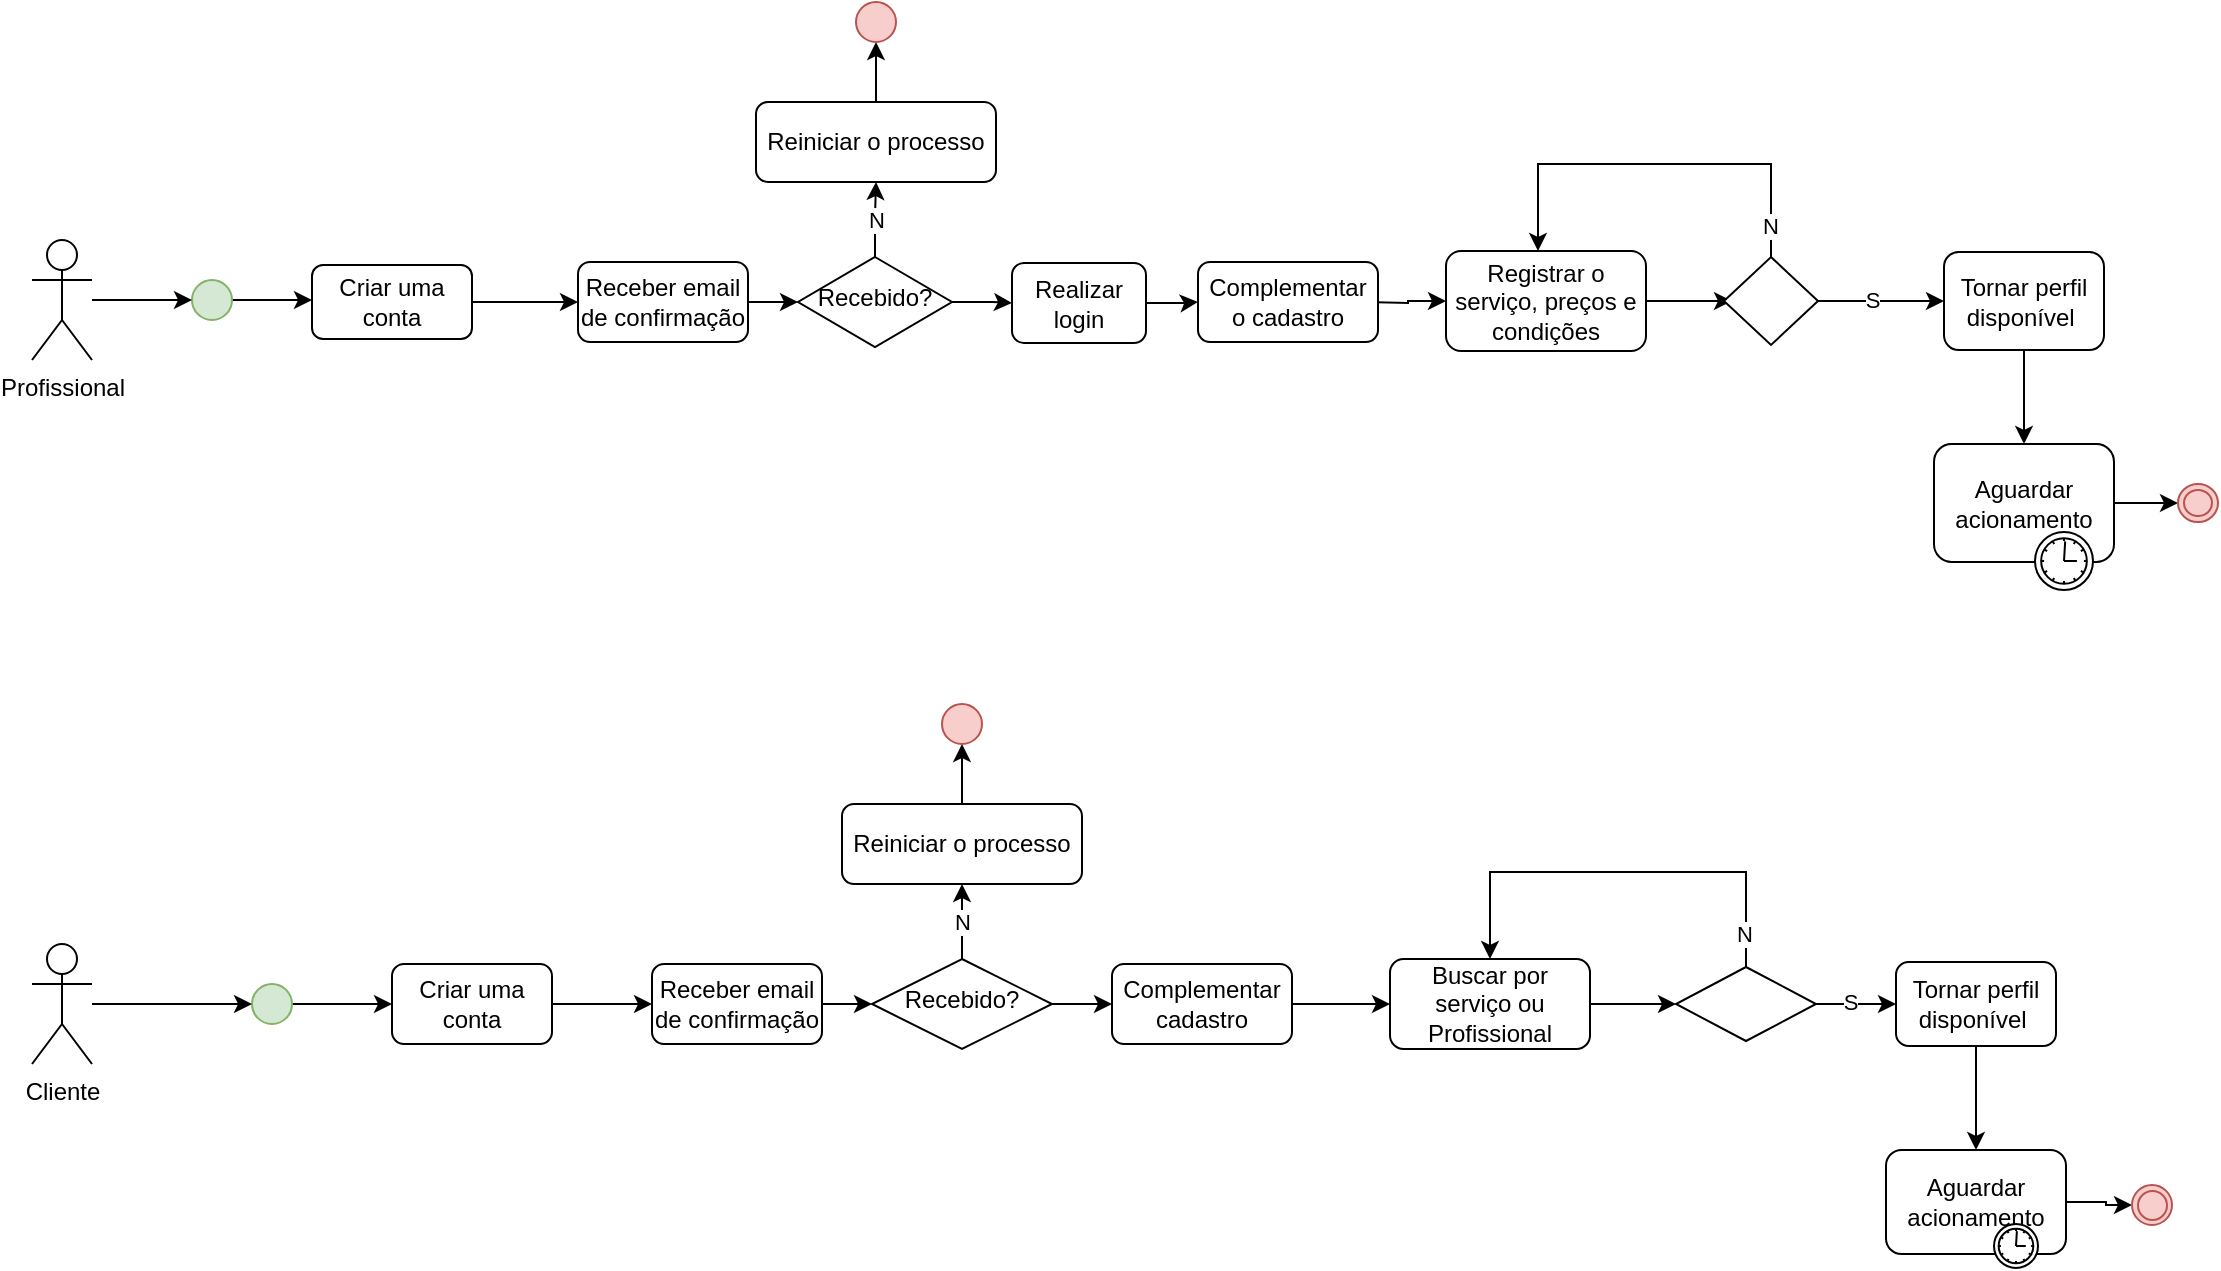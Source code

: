 <mxfile version="13.3.0" type="github">
  <diagram id="C5RBs43oDa-KdzZeNtuy" name="Page-1">
    <mxGraphModel dx="901" dy="591" grid="1" gridSize="10" guides="1" tooltips="1" connect="1" arrows="1" fold="1" page="1" pageScale="1" pageWidth="1169" pageHeight="827" math="0" shadow="0">
      <root>
        <mxCell id="WIyWlLk6GJQsqaUBKTNV-0" />
        <mxCell id="WIyWlLk6GJQsqaUBKTNV-1" parent="WIyWlLk6GJQsqaUBKTNV-0" />
        <mxCell id="e46Xfpyiww3-5HaC5yhw-13" style="edgeStyle=orthogonalEdgeStyle;rounded=0;orthogonalLoop=1;jettySize=auto;html=1;entryX=0;entryY=0.5;entryDx=0;entryDy=0;" edge="1" parent="WIyWlLk6GJQsqaUBKTNV-1" source="WIyWlLk6GJQsqaUBKTNV-3" target="WIyWlLk6GJQsqaUBKTNV-11">
          <mxGeometry relative="1" as="geometry" />
        </mxCell>
        <mxCell id="WIyWlLk6GJQsqaUBKTNV-3" value="Criar uma conta" style="rounded=1;whiteSpace=wrap;html=1;fontSize=12;glass=0;strokeWidth=1;shadow=0;" parent="WIyWlLk6GJQsqaUBKTNV-1" vertex="1">
          <mxGeometry x="180" y="140.5" width="80" height="37" as="geometry" />
        </mxCell>
        <mxCell id="e46Xfpyiww3-5HaC5yhw-6" value="N" style="edgeStyle=orthogonalEdgeStyle;rounded=0;orthogonalLoop=1;jettySize=auto;html=1;" edge="1" parent="WIyWlLk6GJQsqaUBKTNV-1" source="WIyWlLk6GJQsqaUBKTNV-6" target="WIyWlLk6GJQsqaUBKTNV-7">
          <mxGeometry relative="1" as="geometry" />
        </mxCell>
        <mxCell id="e46Xfpyiww3-5HaC5yhw-85" style="edgeStyle=orthogonalEdgeStyle;rounded=0;orthogonalLoop=1;jettySize=auto;html=1;" edge="1" parent="WIyWlLk6GJQsqaUBKTNV-1" source="WIyWlLk6GJQsqaUBKTNV-6" target="e46Xfpyiww3-5HaC5yhw-79">
          <mxGeometry relative="1" as="geometry" />
        </mxCell>
        <mxCell id="WIyWlLk6GJQsqaUBKTNV-6" value="Recebido?" style="rhombus;whiteSpace=wrap;html=1;shadow=0;fontFamily=Helvetica;fontSize=12;align=center;strokeWidth=1;spacing=6;spacingTop=-4;" parent="WIyWlLk6GJQsqaUBKTNV-1" vertex="1">
          <mxGeometry x="423" y="136.5" width="77" height="45" as="geometry" />
        </mxCell>
        <mxCell id="e46Xfpyiww3-5HaC5yhw-12" style="edgeStyle=orthogonalEdgeStyle;rounded=0;orthogonalLoop=1;jettySize=auto;html=1;" edge="1" parent="WIyWlLk6GJQsqaUBKTNV-1" source="WIyWlLk6GJQsqaUBKTNV-7" target="e46Xfpyiww3-5HaC5yhw-11">
          <mxGeometry relative="1" as="geometry" />
        </mxCell>
        <mxCell id="WIyWlLk6GJQsqaUBKTNV-7" value="Reiniciar o processo" style="rounded=1;whiteSpace=wrap;html=1;fontSize=12;glass=0;strokeWidth=1;shadow=0;" parent="WIyWlLk6GJQsqaUBKTNV-1" vertex="1">
          <mxGeometry x="402" y="59" width="120" height="40" as="geometry" />
        </mxCell>
        <mxCell id="e46Xfpyiww3-5HaC5yhw-14" style="edgeStyle=orthogonalEdgeStyle;rounded=0;orthogonalLoop=1;jettySize=auto;html=1;entryX=0;entryY=0.5;entryDx=0;entryDy=0;" edge="1" parent="WIyWlLk6GJQsqaUBKTNV-1" source="WIyWlLk6GJQsqaUBKTNV-11" target="WIyWlLk6GJQsqaUBKTNV-6">
          <mxGeometry relative="1" as="geometry" />
        </mxCell>
        <mxCell id="WIyWlLk6GJQsqaUBKTNV-11" value="Receber email de confirmação" style="rounded=1;whiteSpace=wrap;html=1;fontSize=12;glass=0;strokeWidth=1;shadow=0;" parent="WIyWlLk6GJQsqaUBKTNV-1" vertex="1">
          <mxGeometry x="313" y="139" width="85" height="40" as="geometry" />
        </mxCell>
        <mxCell id="e46Xfpyiww3-5HaC5yhw-9" style="edgeStyle=orthogonalEdgeStyle;rounded=0;orthogonalLoop=1;jettySize=auto;html=1;entryX=0;entryY=0.5;entryDx=0;entryDy=0;" edge="1" parent="WIyWlLk6GJQsqaUBKTNV-1" target="e46Xfpyiww3-5HaC5yhw-8">
          <mxGeometry relative="1" as="geometry">
            <mxPoint x="707" y="159.0" as="sourcePoint" />
          </mxGeometry>
        </mxCell>
        <mxCell id="WIyWlLk6GJQsqaUBKTNV-12" value="Complementar o cadastro" style="rounded=1;whiteSpace=wrap;html=1;fontSize=12;glass=0;strokeWidth=1;shadow=0;" parent="WIyWlLk6GJQsqaUBKTNV-1" vertex="1">
          <mxGeometry x="623" y="139" width="90" height="40" as="geometry" />
        </mxCell>
        <mxCell id="e46Xfpyiww3-5HaC5yhw-1" style="edgeStyle=orthogonalEdgeStyle;rounded=0;orthogonalLoop=1;jettySize=auto;html=1;" edge="1" parent="WIyWlLk6GJQsqaUBKTNV-1" source="e46Xfpyiww3-5HaC5yhw-0">
          <mxGeometry relative="1" as="geometry">
            <mxPoint x="180" y="158" as="targetPoint" />
          </mxGeometry>
        </mxCell>
        <mxCell id="e46Xfpyiww3-5HaC5yhw-0" value="" style="ellipse;whiteSpace=wrap;html=1;aspect=fixed;fillColor=#d5e8d4;strokeColor=#82b366;" vertex="1" parent="WIyWlLk6GJQsqaUBKTNV-1">
          <mxGeometry x="120" y="148" width="20" height="20" as="geometry" />
        </mxCell>
        <mxCell id="e46Xfpyiww3-5HaC5yhw-3" style="edgeStyle=orthogonalEdgeStyle;rounded=0;orthogonalLoop=1;jettySize=auto;html=1;" edge="1" parent="WIyWlLk6GJQsqaUBKTNV-1" source="e46Xfpyiww3-5HaC5yhw-2" target="e46Xfpyiww3-5HaC5yhw-0">
          <mxGeometry relative="1" as="geometry" />
        </mxCell>
        <mxCell id="e46Xfpyiww3-5HaC5yhw-2" value="Profissional" style="shape=umlActor;verticalLabelPosition=bottom;labelBackgroundColor=#ffffff;verticalAlign=top;html=1;outlineConnect=0;" vertex="1" parent="WIyWlLk6GJQsqaUBKTNV-1">
          <mxGeometry x="40" y="128" width="30" height="60" as="geometry" />
        </mxCell>
        <mxCell id="e46Xfpyiww3-5HaC5yhw-23" style="edgeStyle=orthogonalEdgeStyle;rounded=0;orthogonalLoop=1;jettySize=auto;html=1;entryX=0;entryY=0.5;entryDx=0;entryDy=0;" edge="1" parent="WIyWlLk6GJQsqaUBKTNV-1" source="e46Xfpyiww3-5HaC5yhw-8">
          <mxGeometry relative="1" as="geometry">
            <mxPoint x="890" y="158.5" as="targetPoint" />
          </mxGeometry>
        </mxCell>
        <mxCell id="e46Xfpyiww3-5HaC5yhw-8" value="Registrar o serviço, preços e condições" style="rounded=1;whiteSpace=wrap;html=1;" vertex="1" parent="WIyWlLk6GJQsqaUBKTNV-1">
          <mxGeometry x="747" y="133.5" width="100" height="50" as="geometry" />
        </mxCell>
        <mxCell id="e46Xfpyiww3-5HaC5yhw-11" value="" style="ellipse;whiteSpace=wrap;html=1;aspect=fixed;fillColor=#f8cecc;strokeColor=#b85450;" vertex="1" parent="WIyWlLk6GJQsqaUBKTNV-1">
          <mxGeometry x="452" y="9" width="20" height="20" as="geometry" />
        </mxCell>
        <mxCell id="e46Xfpyiww3-5HaC5yhw-35" style="edgeStyle=orthogonalEdgeStyle;rounded=0;orthogonalLoop=1;jettySize=auto;html=1;entryX=0;entryY=0.5;entryDx=0;entryDy=0;" edge="1" parent="WIyWlLk6GJQsqaUBKTNV-1" source="e46Xfpyiww3-5HaC5yhw-17" target="e46Xfpyiww3-5HaC5yhw-34">
          <mxGeometry relative="1" as="geometry" />
        </mxCell>
        <mxCell id="e46Xfpyiww3-5HaC5yhw-17" value="Aguardar acionamento" style="html=1;whiteSpace=wrap;rounded=1;dropTarget=0;" vertex="1" parent="WIyWlLk6GJQsqaUBKTNV-1">
          <mxGeometry x="991" y="230" width="90" height="59" as="geometry" />
        </mxCell>
        <mxCell id="e46Xfpyiww3-5HaC5yhw-18" value="" style="shape=mxgraph.bpmn.timer_start;perimeter=ellipsePerimeter;html=1;verticalLabelPosition=bottom;labelBackgroundColor=#ffffff;verticalAlign=top;outlineConnect=0;" vertex="1" parent="e46Xfpyiww3-5HaC5yhw-17">
          <mxGeometry x="1" y="1" width="30" height="29" relative="1" as="geometry">
            <mxPoint x="-40" y="-15" as="offset" />
          </mxGeometry>
        </mxCell>
        <mxCell id="e46Xfpyiww3-5HaC5yhw-26" style="edgeStyle=orthogonalEdgeStyle;rounded=0;orthogonalLoop=1;jettySize=auto;html=1;" edge="1" parent="WIyWlLk6GJQsqaUBKTNV-1" source="e46Xfpyiww3-5HaC5yhw-20" target="e46Xfpyiww3-5HaC5yhw-17">
          <mxGeometry relative="1" as="geometry" />
        </mxCell>
        <mxCell id="e46Xfpyiww3-5HaC5yhw-20" value="Tornar perfil disponível&amp;nbsp;" style="rounded=1;whiteSpace=wrap;html=1;" vertex="1" parent="WIyWlLk6GJQsqaUBKTNV-1">
          <mxGeometry x="996" y="134" width="80" height="49" as="geometry" />
        </mxCell>
        <mxCell id="e46Xfpyiww3-5HaC5yhw-24" style="edgeStyle=orthogonalEdgeStyle;rounded=0;orthogonalLoop=1;jettySize=auto;html=1;entryX=0;entryY=0.5;entryDx=0;entryDy=0;" edge="1" parent="WIyWlLk6GJQsqaUBKTNV-1" source="e46Xfpyiww3-5HaC5yhw-22" target="e46Xfpyiww3-5HaC5yhw-20">
          <mxGeometry relative="1" as="geometry" />
        </mxCell>
        <mxCell id="e46Xfpyiww3-5HaC5yhw-32" value="S" style="edgeLabel;html=1;align=center;verticalAlign=middle;resizable=0;points=[];" vertex="1" connectable="0" parent="e46Xfpyiww3-5HaC5yhw-24">
          <mxGeometry x="-0.15" y="1" relative="1" as="geometry">
            <mxPoint as="offset" />
          </mxGeometry>
        </mxCell>
        <mxCell id="e46Xfpyiww3-5HaC5yhw-30" style="edgeStyle=orthogonalEdgeStyle;rounded=0;orthogonalLoop=1;jettySize=auto;html=1;exitX=0.5;exitY=0;exitDx=0;exitDy=0;" edge="1" parent="WIyWlLk6GJQsqaUBKTNV-1" source="e46Xfpyiww3-5HaC5yhw-22" target="e46Xfpyiww3-5HaC5yhw-8">
          <mxGeometry relative="1" as="geometry">
            <Array as="points">
              <mxPoint x="909" y="90" />
              <mxPoint x="793" y="90" />
            </Array>
          </mxGeometry>
        </mxCell>
        <mxCell id="e46Xfpyiww3-5HaC5yhw-31" value="N" style="edgeLabel;html=1;align=center;verticalAlign=middle;resizable=0;points=[];" vertex="1" connectable="0" parent="e46Xfpyiww3-5HaC5yhw-30">
          <mxGeometry x="-0.835" y="1" relative="1" as="geometry">
            <mxPoint y="1" as="offset" />
          </mxGeometry>
        </mxCell>
        <mxCell id="e46Xfpyiww3-5HaC5yhw-22" value="" style="rhombus;whiteSpace=wrap;html=1;shadow=0;fontFamily=Helvetica;fontSize=12;align=center;strokeWidth=1;spacing=6;spacingTop=-4;" vertex="1" parent="WIyWlLk6GJQsqaUBKTNV-1">
          <mxGeometry x="886" y="136.5" width="47" height="44" as="geometry" />
        </mxCell>
        <mxCell id="e46Xfpyiww3-5HaC5yhw-34" value="" style="ellipse;whiteSpace=wrap;html=1;aspect=fixed;fillColor=#f8cecc;strokeColor=#b85450;" vertex="1" parent="WIyWlLk6GJQsqaUBKTNV-1">
          <mxGeometry x="1113" y="250" width="20" height="19" as="geometry" />
        </mxCell>
        <mxCell id="e46Xfpyiww3-5HaC5yhw-36" value="" style="ellipse;whiteSpace=wrap;html=1;aspect=fixed;fillColor=#f8cecc;strokeColor=#b85450;" vertex="1" parent="WIyWlLk6GJQsqaUBKTNV-1">
          <mxGeometry x="1116" y="253" width="14" height="13" as="geometry" />
        </mxCell>
        <mxCell id="e46Xfpyiww3-5HaC5yhw-38" style="edgeStyle=orthogonalEdgeStyle;rounded=0;orthogonalLoop=1;jettySize=auto;html=1;entryX=0;entryY=0.5;entryDx=0;entryDy=0;" edge="1" parent="WIyWlLk6GJQsqaUBKTNV-1" source="e46Xfpyiww3-5HaC5yhw-39" target="e46Xfpyiww3-5HaC5yhw-46">
          <mxGeometry relative="1" as="geometry" />
        </mxCell>
        <mxCell id="e46Xfpyiww3-5HaC5yhw-39" value="Criar uma conta" style="rounded=1;whiteSpace=wrap;html=1;fontSize=12;glass=0;strokeWidth=1;shadow=0;" vertex="1" parent="WIyWlLk6GJQsqaUBKTNV-1">
          <mxGeometry x="220" y="490" width="80" height="40" as="geometry" />
        </mxCell>
        <mxCell id="e46Xfpyiww3-5HaC5yhw-40" value="N" style="edgeStyle=orthogonalEdgeStyle;rounded=0;orthogonalLoop=1;jettySize=auto;html=1;" edge="1" parent="WIyWlLk6GJQsqaUBKTNV-1" source="e46Xfpyiww3-5HaC5yhw-42" target="e46Xfpyiww3-5HaC5yhw-44">
          <mxGeometry relative="1" as="geometry" />
        </mxCell>
        <mxCell id="e46Xfpyiww3-5HaC5yhw-41" style="edgeStyle=orthogonalEdgeStyle;rounded=0;orthogonalLoop=1;jettySize=auto;html=1;" edge="1" parent="WIyWlLk6GJQsqaUBKTNV-1" source="e46Xfpyiww3-5HaC5yhw-42" target="e46Xfpyiww3-5HaC5yhw-48">
          <mxGeometry relative="1" as="geometry" />
        </mxCell>
        <mxCell id="e46Xfpyiww3-5HaC5yhw-42" value="Recebido?" style="rhombus;whiteSpace=wrap;html=1;shadow=0;fontFamily=Helvetica;fontSize=12;align=center;strokeWidth=1;spacing=6;spacingTop=-4;" vertex="1" parent="WIyWlLk6GJQsqaUBKTNV-1">
          <mxGeometry x="460" y="487.5" width="90" height="45" as="geometry" />
        </mxCell>
        <mxCell id="e46Xfpyiww3-5HaC5yhw-43" style="edgeStyle=orthogonalEdgeStyle;rounded=0;orthogonalLoop=1;jettySize=auto;html=1;" edge="1" parent="WIyWlLk6GJQsqaUBKTNV-1" source="e46Xfpyiww3-5HaC5yhw-44" target="e46Xfpyiww3-5HaC5yhw-55">
          <mxGeometry relative="1" as="geometry" />
        </mxCell>
        <mxCell id="e46Xfpyiww3-5HaC5yhw-44" value="Reiniciar o processo" style="rounded=1;whiteSpace=wrap;html=1;fontSize=12;glass=0;strokeWidth=1;shadow=0;" vertex="1" parent="WIyWlLk6GJQsqaUBKTNV-1">
          <mxGeometry x="445" y="410" width="120" height="40" as="geometry" />
        </mxCell>
        <mxCell id="e46Xfpyiww3-5HaC5yhw-45" style="edgeStyle=orthogonalEdgeStyle;rounded=0;orthogonalLoop=1;jettySize=auto;html=1;entryX=0;entryY=0.5;entryDx=0;entryDy=0;" edge="1" parent="WIyWlLk6GJQsqaUBKTNV-1" source="e46Xfpyiww3-5HaC5yhw-46" target="e46Xfpyiww3-5HaC5yhw-42">
          <mxGeometry relative="1" as="geometry" />
        </mxCell>
        <mxCell id="e46Xfpyiww3-5HaC5yhw-46" value="Receber email de confirmação" style="rounded=1;whiteSpace=wrap;html=1;fontSize=12;glass=0;strokeWidth=1;shadow=0;" vertex="1" parent="WIyWlLk6GJQsqaUBKTNV-1">
          <mxGeometry x="350" y="490" width="85" height="40" as="geometry" />
        </mxCell>
        <mxCell id="e46Xfpyiww3-5HaC5yhw-47" style="edgeStyle=orthogonalEdgeStyle;rounded=0;orthogonalLoop=1;jettySize=auto;html=1;entryX=0;entryY=0.5;entryDx=0;entryDy=0;" edge="1" parent="WIyWlLk6GJQsqaUBKTNV-1" source="e46Xfpyiww3-5HaC5yhw-48" target="e46Xfpyiww3-5HaC5yhw-54">
          <mxGeometry relative="1" as="geometry" />
        </mxCell>
        <mxCell id="e46Xfpyiww3-5HaC5yhw-48" value="Complementar cadastro" style="rounded=1;whiteSpace=wrap;html=1;fontSize=12;glass=0;strokeWidth=1;shadow=0;" vertex="1" parent="WIyWlLk6GJQsqaUBKTNV-1">
          <mxGeometry x="580" y="490" width="90" height="40" as="geometry" />
        </mxCell>
        <mxCell id="e46Xfpyiww3-5HaC5yhw-49" style="edgeStyle=orthogonalEdgeStyle;rounded=0;orthogonalLoop=1;jettySize=auto;html=1;" edge="1" parent="WIyWlLk6GJQsqaUBKTNV-1" source="e46Xfpyiww3-5HaC5yhw-50">
          <mxGeometry relative="1" as="geometry">
            <mxPoint x="220" y="510.0" as="targetPoint" />
          </mxGeometry>
        </mxCell>
        <mxCell id="e46Xfpyiww3-5HaC5yhw-50" value="" style="ellipse;whiteSpace=wrap;html=1;aspect=fixed;fillColor=#d5e8d4;strokeColor=#82b366;" vertex="1" parent="WIyWlLk6GJQsqaUBKTNV-1">
          <mxGeometry x="150" y="500" width="20" height="20" as="geometry" />
        </mxCell>
        <mxCell id="e46Xfpyiww3-5HaC5yhw-51" style="edgeStyle=orthogonalEdgeStyle;rounded=0;orthogonalLoop=1;jettySize=auto;html=1;" edge="1" parent="WIyWlLk6GJQsqaUBKTNV-1" source="e46Xfpyiww3-5HaC5yhw-52" target="e46Xfpyiww3-5HaC5yhw-50">
          <mxGeometry relative="1" as="geometry" />
        </mxCell>
        <mxCell id="e46Xfpyiww3-5HaC5yhw-52" value="Cliente" style="shape=umlActor;verticalLabelPosition=bottom;labelBackgroundColor=#ffffff;verticalAlign=top;html=1;outlineConnect=0;" vertex="1" parent="WIyWlLk6GJQsqaUBKTNV-1">
          <mxGeometry x="40" y="480" width="30" height="60" as="geometry" />
        </mxCell>
        <mxCell id="e46Xfpyiww3-5HaC5yhw-53" style="edgeStyle=orthogonalEdgeStyle;rounded=0;orthogonalLoop=1;jettySize=auto;html=1;entryX=0;entryY=0.5;entryDx=0;entryDy=0;" edge="1" parent="WIyWlLk6GJQsqaUBKTNV-1" source="e46Xfpyiww3-5HaC5yhw-54" target="e46Xfpyiww3-5HaC5yhw-65">
          <mxGeometry relative="1" as="geometry" />
        </mxCell>
        <mxCell id="e46Xfpyiww3-5HaC5yhw-54" value="Buscar por serviço ou Profissional" style="rounded=1;whiteSpace=wrap;html=1;" vertex="1" parent="WIyWlLk6GJQsqaUBKTNV-1">
          <mxGeometry x="719" y="487.5" width="100" height="45" as="geometry" />
        </mxCell>
        <mxCell id="e46Xfpyiww3-5HaC5yhw-55" value="" style="ellipse;whiteSpace=wrap;html=1;aspect=fixed;fillColor=#f8cecc;strokeColor=#b85450;" vertex="1" parent="WIyWlLk6GJQsqaUBKTNV-1">
          <mxGeometry x="495" y="360" width="20" height="20" as="geometry" />
        </mxCell>
        <mxCell id="e46Xfpyiww3-5HaC5yhw-76" style="edgeStyle=orthogonalEdgeStyle;rounded=0;orthogonalLoop=1;jettySize=auto;html=1;entryX=0;entryY=0.5;entryDx=0;entryDy=0;" edge="1" parent="WIyWlLk6GJQsqaUBKTNV-1" source="e46Xfpyiww3-5HaC5yhw-57" target="e46Xfpyiww3-5HaC5yhw-72">
          <mxGeometry relative="1" as="geometry" />
        </mxCell>
        <mxCell id="e46Xfpyiww3-5HaC5yhw-57" value="Aguardar acionamento" style="html=1;whiteSpace=wrap;rounded=1;dropTarget=0;" vertex="1" parent="WIyWlLk6GJQsqaUBKTNV-1">
          <mxGeometry x="967" y="583" width="90" height="52" as="geometry" />
        </mxCell>
        <mxCell id="e46Xfpyiww3-5HaC5yhw-58" value="" style="shape=mxgraph.bpmn.timer_start;perimeter=ellipsePerimeter;html=1;verticalLabelPosition=bottom;labelBackgroundColor=#ffffff;verticalAlign=top;outlineConnect=0;" vertex="1" parent="e46Xfpyiww3-5HaC5yhw-57">
          <mxGeometry x="1" y="1" width="30" height="22" relative="1" as="geometry">
            <mxPoint x="-40" y="-15" as="offset" />
          </mxGeometry>
        </mxCell>
        <mxCell id="e46Xfpyiww3-5HaC5yhw-59" style="edgeStyle=orthogonalEdgeStyle;rounded=0;orthogonalLoop=1;jettySize=auto;html=1;" edge="1" parent="WIyWlLk6GJQsqaUBKTNV-1" source="e46Xfpyiww3-5HaC5yhw-60" target="e46Xfpyiww3-5HaC5yhw-57">
          <mxGeometry relative="1" as="geometry" />
        </mxCell>
        <mxCell id="e46Xfpyiww3-5HaC5yhw-60" value="Tornar perfil disponível&amp;nbsp;" style="rounded=1;whiteSpace=wrap;html=1;" vertex="1" parent="WIyWlLk6GJQsqaUBKTNV-1">
          <mxGeometry x="972" y="489" width="80" height="42" as="geometry" />
        </mxCell>
        <mxCell id="e46Xfpyiww3-5HaC5yhw-61" style="edgeStyle=orthogonalEdgeStyle;rounded=0;orthogonalLoop=1;jettySize=auto;html=1;entryX=0;entryY=0.5;entryDx=0;entryDy=0;" edge="1" parent="WIyWlLk6GJQsqaUBKTNV-1" source="e46Xfpyiww3-5HaC5yhw-65" target="e46Xfpyiww3-5HaC5yhw-60">
          <mxGeometry relative="1" as="geometry" />
        </mxCell>
        <mxCell id="e46Xfpyiww3-5HaC5yhw-62" value="S" style="edgeLabel;html=1;align=center;verticalAlign=middle;resizable=0;points=[];" vertex="1" connectable="0" parent="e46Xfpyiww3-5HaC5yhw-61">
          <mxGeometry x="-0.15" y="1" relative="1" as="geometry">
            <mxPoint as="offset" />
          </mxGeometry>
        </mxCell>
        <mxCell id="e46Xfpyiww3-5HaC5yhw-63" style="edgeStyle=orthogonalEdgeStyle;rounded=0;orthogonalLoop=1;jettySize=auto;html=1;exitX=0.5;exitY=0;exitDx=0;exitDy=0;" edge="1" parent="WIyWlLk6GJQsqaUBKTNV-1" source="e46Xfpyiww3-5HaC5yhw-65" target="e46Xfpyiww3-5HaC5yhw-54">
          <mxGeometry relative="1" as="geometry">
            <Array as="points">
              <mxPoint x="897" y="444" />
              <mxPoint x="769" y="444" />
            </Array>
          </mxGeometry>
        </mxCell>
        <mxCell id="e46Xfpyiww3-5HaC5yhw-64" value="N" style="edgeLabel;html=1;align=center;verticalAlign=middle;resizable=0;points=[];" vertex="1" connectable="0" parent="e46Xfpyiww3-5HaC5yhw-63">
          <mxGeometry x="-0.835" y="1" relative="1" as="geometry">
            <mxPoint y="1" as="offset" />
          </mxGeometry>
        </mxCell>
        <mxCell id="e46Xfpyiww3-5HaC5yhw-65" value="" style="rhombus;whiteSpace=wrap;html=1;shadow=0;fontFamily=Helvetica;fontSize=12;align=center;strokeWidth=1;spacing=6;spacingTop=-4;" vertex="1" parent="WIyWlLk6GJQsqaUBKTNV-1">
          <mxGeometry x="862" y="491.5" width="70" height="37" as="geometry" />
        </mxCell>
        <mxCell id="e46Xfpyiww3-5HaC5yhw-72" value="" style="ellipse;whiteSpace=wrap;html=1;aspect=fixed;fillColor=#f8cecc;strokeColor=#b85450;" vertex="1" parent="WIyWlLk6GJQsqaUBKTNV-1">
          <mxGeometry x="1090" y="600.5" width="20" height="20" as="geometry" />
        </mxCell>
        <mxCell id="e46Xfpyiww3-5HaC5yhw-73" value="" style="ellipse;whiteSpace=wrap;html=1;aspect=fixed;fillColor=#f8cecc;strokeColor=#b85450;" vertex="1" parent="WIyWlLk6GJQsqaUBKTNV-1">
          <mxGeometry x="1093" y="603.5" width="14.5" height="14.5" as="geometry" />
        </mxCell>
        <mxCell id="e46Xfpyiww3-5HaC5yhw-86" style="edgeStyle=orthogonalEdgeStyle;rounded=0;orthogonalLoop=1;jettySize=auto;html=1;" edge="1" parent="WIyWlLk6GJQsqaUBKTNV-1" source="e46Xfpyiww3-5HaC5yhw-79" target="WIyWlLk6GJQsqaUBKTNV-12">
          <mxGeometry relative="1" as="geometry" />
        </mxCell>
        <mxCell id="e46Xfpyiww3-5HaC5yhw-79" value="Realizar login" style="rounded=1;whiteSpace=wrap;html=1;fontSize=12;glass=0;strokeWidth=1;shadow=0;" vertex="1" parent="WIyWlLk6GJQsqaUBKTNV-1">
          <mxGeometry x="530" y="139.5" width="67" height="40" as="geometry" />
        </mxCell>
      </root>
    </mxGraphModel>
  </diagram>
</mxfile>
